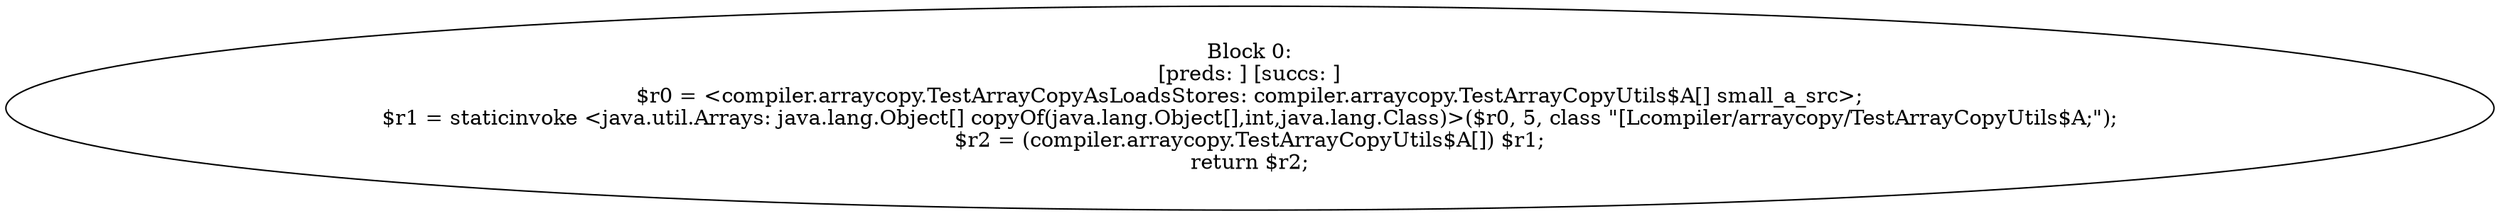 digraph "unitGraph" {
    "Block 0:
[preds: ] [succs: ]
$r0 = <compiler.arraycopy.TestArrayCopyAsLoadsStores: compiler.arraycopy.TestArrayCopyUtils$A[] small_a_src>;
$r1 = staticinvoke <java.util.Arrays: java.lang.Object[] copyOf(java.lang.Object[],int,java.lang.Class)>($r0, 5, class \"[Lcompiler/arraycopy/TestArrayCopyUtils$A;\");
$r2 = (compiler.arraycopy.TestArrayCopyUtils$A[]) $r1;
return $r2;
"
}

